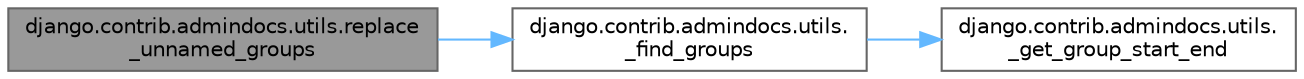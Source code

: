 digraph "django.contrib.admindocs.utils.replace_unnamed_groups"
{
 // LATEX_PDF_SIZE
  bgcolor="transparent";
  edge [fontname=Helvetica,fontsize=10,labelfontname=Helvetica,labelfontsize=10];
  node [fontname=Helvetica,fontsize=10,shape=box,height=0.2,width=0.4];
  rankdir="LR";
  Node1 [id="Node000001",label="django.contrib.admindocs.utils.replace\l_unnamed_groups",height=0.2,width=0.4,color="gray40", fillcolor="grey60", style="filled", fontcolor="black",tooltip=" "];
  Node1 -> Node2 [id="edge1_Node000001_Node000002",color="steelblue1",style="solid",tooltip=" "];
  Node2 [id="Node000002",label="django.contrib.admindocs.utils.\l_find_groups",height=0.2,width=0.4,color="grey40", fillcolor="white", style="filled",URL="$namespacedjango_1_1contrib_1_1admindocs_1_1utils.html#aaaa0598ccc92961478635ddbd95d7a73",tooltip=" "];
  Node2 -> Node3 [id="edge2_Node000002_Node000003",color="steelblue1",style="solid",tooltip=" "];
  Node3 [id="Node000003",label="django.contrib.admindocs.utils.\l_get_group_start_end",height=0.2,width=0.4,color="grey40", fillcolor="white", style="filled",URL="$namespacedjango_1_1contrib_1_1admindocs_1_1utils.html#a7182f716e8297b22b0b464a9001189d9",tooltip=" "];
}
